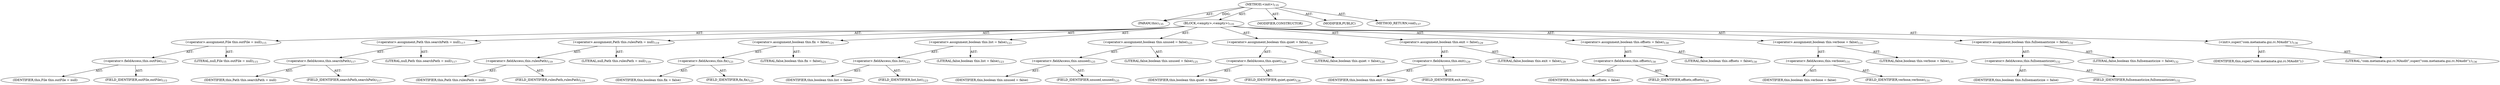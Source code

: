 digraph "&lt;init&gt;" {  
"111669149696" [label = <(METHOD,&lt;init&gt;)<SUB>135</SUB>> ]
"115964117006" [label = <(PARAM,this)<SUB>135</SUB>> ]
"25769803776" [label = <(BLOCK,&lt;empty&gt;,&lt;empty&gt;)<SUB>135</SUB>> ]
"30064771073" [label = <(&lt;operator&gt;.assignment,File this.outFile = null)<SUB>115</SUB>> ]
"30064771074" [label = <(&lt;operator&gt;.fieldAccess,this.outFile)<SUB>115</SUB>> ]
"68719476755" [label = <(IDENTIFIER,this,File this.outFile = null)> ]
"55834574848" [label = <(FIELD_IDENTIFIER,outFile,outFile)<SUB>115</SUB>> ]
"90194313217" [label = <(LITERAL,null,File this.outFile = null)<SUB>115</SUB>> ]
"30064771075" [label = <(&lt;operator&gt;.assignment,Path this.searchPath = null)<SUB>117</SUB>> ]
"30064771076" [label = <(&lt;operator&gt;.fieldAccess,this.searchPath)<SUB>117</SUB>> ]
"68719476756" [label = <(IDENTIFIER,this,Path this.searchPath = null)> ]
"55834574849" [label = <(FIELD_IDENTIFIER,searchPath,searchPath)<SUB>117</SUB>> ]
"90194313218" [label = <(LITERAL,null,Path this.searchPath = null)<SUB>117</SUB>> ]
"30064771077" [label = <(&lt;operator&gt;.assignment,Path this.rulesPath = null)<SUB>119</SUB>> ]
"30064771078" [label = <(&lt;operator&gt;.fieldAccess,this.rulesPath)<SUB>119</SUB>> ]
"68719476757" [label = <(IDENTIFIER,this,Path this.rulesPath = null)> ]
"55834574850" [label = <(FIELD_IDENTIFIER,rulesPath,rulesPath)<SUB>119</SUB>> ]
"90194313219" [label = <(LITERAL,null,Path this.rulesPath = null)<SUB>119</SUB>> ]
"30064771079" [label = <(&lt;operator&gt;.assignment,boolean this.fix = false)<SUB>121</SUB>> ]
"30064771080" [label = <(&lt;operator&gt;.fieldAccess,this.fix)<SUB>121</SUB>> ]
"68719476758" [label = <(IDENTIFIER,this,boolean this.fix = false)> ]
"55834574851" [label = <(FIELD_IDENTIFIER,fix,fix)<SUB>121</SUB>> ]
"90194313220" [label = <(LITERAL,false,boolean this.fix = false)<SUB>121</SUB>> ]
"30064771081" [label = <(&lt;operator&gt;.assignment,boolean this.list = false)<SUB>123</SUB>> ]
"30064771082" [label = <(&lt;operator&gt;.fieldAccess,this.list)<SUB>123</SUB>> ]
"68719476759" [label = <(IDENTIFIER,this,boolean this.list = false)> ]
"55834574852" [label = <(FIELD_IDENTIFIER,list,list)<SUB>123</SUB>> ]
"90194313221" [label = <(LITERAL,false,boolean this.list = false)<SUB>123</SUB>> ]
"30064771083" [label = <(&lt;operator&gt;.assignment,boolean this.unused = false)<SUB>125</SUB>> ]
"30064771084" [label = <(&lt;operator&gt;.fieldAccess,this.unused)<SUB>125</SUB>> ]
"68719476760" [label = <(IDENTIFIER,this,boolean this.unused = false)> ]
"55834574853" [label = <(FIELD_IDENTIFIER,unused,unused)<SUB>125</SUB>> ]
"90194313222" [label = <(LITERAL,false,boolean this.unused = false)<SUB>125</SUB>> ]
"30064771085" [label = <(&lt;operator&gt;.assignment,boolean this.quiet = false)<SUB>128</SUB>> ]
"30064771086" [label = <(&lt;operator&gt;.fieldAccess,this.quiet)<SUB>128</SUB>> ]
"68719476761" [label = <(IDENTIFIER,this,boolean this.quiet = false)> ]
"55834574854" [label = <(FIELD_IDENTIFIER,quiet,quiet)<SUB>128</SUB>> ]
"90194313223" [label = <(LITERAL,false,boolean this.quiet = false)<SUB>128</SUB>> ]
"30064771087" [label = <(&lt;operator&gt;.assignment,boolean this.exit = false)<SUB>129</SUB>> ]
"30064771088" [label = <(&lt;operator&gt;.fieldAccess,this.exit)<SUB>129</SUB>> ]
"68719476762" [label = <(IDENTIFIER,this,boolean this.exit = false)> ]
"55834574855" [label = <(FIELD_IDENTIFIER,exit,exit)<SUB>129</SUB>> ]
"90194313224" [label = <(LITERAL,false,boolean this.exit = false)<SUB>129</SUB>> ]
"30064771089" [label = <(&lt;operator&gt;.assignment,boolean this.offsets = false)<SUB>130</SUB>> ]
"30064771090" [label = <(&lt;operator&gt;.fieldAccess,this.offsets)<SUB>130</SUB>> ]
"68719476763" [label = <(IDENTIFIER,this,boolean this.offsets = false)> ]
"55834574856" [label = <(FIELD_IDENTIFIER,offsets,offsets)<SUB>130</SUB>> ]
"90194313225" [label = <(LITERAL,false,boolean this.offsets = false)<SUB>130</SUB>> ]
"30064771091" [label = <(&lt;operator&gt;.assignment,boolean this.verbose = false)<SUB>131</SUB>> ]
"30064771092" [label = <(&lt;operator&gt;.fieldAccess,this.verbose)<SUB>131</SUB>> ]
"68719476764" [label = <(IDENTIFIER,this,boolean this.verbose = false)> ]
"55834574857" [label = <(FIELD_IDENTIFIER,verbose,verbose)<SUB>131</SUB>> ]
"90194313226" [label = <(LITERAL,false,boolean this.verbose = false)<SUB>131</SUB>> ]
"30064771093" [label = <(&lt;operator&gt;.assignment,boolean this.fullsemanticize = false)<SUB>132</SUB>> ]
"30064771094" [label = <(&lt;operator&gt;.fieldAccess,this.fullsemanticize)<SUB>132</SUB>> ]
"68719476765" [label = <(IDENTIFIER,this,boolean this.fullsemanticize = false)> ]
"55834574858" [label = <(FIELD_IDENTIFIER,fullsemanticize,fullsemanticize)<SUB>132</SUB>> ]
"90194313227" [label = <(LITERAL,false,boolean this.fullsemanticize = false)<SUB>132</SUB>> ]
"30064771072" [label = <(&lt;init&gt;,super(&quot;com.metamata.gui.rc.MAudit&quot;);)<SUB>136</SUB>> ]
"68719476754" [label = <(IDENTIFIER,this,super(&quot;com.metamata.gui.rc.MAudit&quot;);)> ]
"90194313216" [label = <(LITERAL,&quot;com.metamata.gui.rc.MAudit&quot;,super(&quot;com.metamata.gui.rc.MAudit&quot;);)<SUB>136</SUB>> ]
"133143986188" [label = <(MODIFIER,CONSTRUCTOR)> ]
"133143986189" [label = <(MODIFIER,PUBLIC)> ]
"128849018880" [label = <(METHOD_RETURN,void)<SUB>137</SUB>> ]
  "111669149696" -> "115964117006"  [ label = "AST: "] 
  "111669149696" -> "25769803776"  [ label = "AST: "] 
  "111669149696" -> "133143986188"  [ label = "AST: "] 
  "111669149696" -> "133143986189"  [ label = "AST: "] 
  "111669149696" -> "128849018880"  [ label = "AST: "] 
  "25769803776" -> "30064771073"  [ label = "AST: "] 
  "25769803776" -> "30064771075"  [ label = "AST: "] 
  "25769803776" -> "30064771077"  [ label = "AST: "] 
  "25769803776" -> "30064771079"  [ label = "AST: "] 
  "25769803776" -> "30064771081"  [ label = "AST: "] 
  "25769803776" -> "30064771083"  [ label = "AST: "] 
  "25769803776" -> "30064771085"  [ label = "AST: "] 
  "25769803776" -> "30064771087"  [ label = "AST: "] 
  "25769803776" -> "30064771089"  [ label = "AST: "] 
  "25769803776" -> "30064771091"  [ label = "AST: "] 
  "25769803776" -> "30064771093"  [ label = "AST: "] 
  "25769803776" -> "30064771072"  [ label = "AST: "] 
  "30064771073" -> "30064771074"  [ label = "AST: "] 
  "30064771073" -> "90194313217"  [ label = "AST: "] 
  "30064771074" -> "68719476755"  [ label = "AST: "] 
  "30064771074" -> "55834574848"  [ label = "AST: "] 
  "30064771075" -> "30064771076"  [ label = "AST: "] 
  "30064771075" -> "90194313218"  [ label = "AST: "] 
  "30064771076" -> "68719476756"  [ label = "AST: "] 
  "30064771076" -> "55834574849"  [ label = "AST: "] 
  "30064771077" -> "30064771078"  [ label = "AST: "] 
  "30064771077" -> "90194313219"  [ label = "AST: "] 
  "30064771078" -> "68719476757"  [ label = "AST: "] 
  "30064771078" -> "55834574850"  [ label = "AST: "] 
  "30064771079" -> "30064771080"  [ label = "AST: "] 
  "30064771079" -> "90194313220"  [ label = "AST: "] 
  "30064771080" -> "68719476758"  [ label = "AST: "] 
  "30064771080" -> "55834574851"  [ label = "AST: "] 
  "30064771081" -> "30064771082"  [ label = "AST: "] 
  "30064771081" -> "90194313221"  [ label = "AST: "] 
  "30064771082" -> "68719476759"  [ label = "AST: "] 
  "30064771082" -> "55834574852"  [ label = "AST: "] 
  "30064771083" -> "30064771084"  [ label = "AST: "] 
  "30064771083" -> "90194313222"  [ label = "AST: "] 
  "30064771084" -> "68719476760"  [ label = "AST: "] 
  "30064771084" -> "55834574853"  [ label = "AST: "] 
  "30064771085" -> "30064771086"  [ label = "AST: "] 
  "30064771085" -> "90194313223"  [ label = "AST: "] 
  "30064771086" -> "68719476761"  [ label = "AST: "] 
  "30064771086" -> "55834574854"  [ label = "AST: "] 
  "30064771087" -> "30064771088"  [ label = "AST: "] 
  "30064771087" -> "90194313224"  [ label = "AST: "] 
  "30064771088" -> "68719476762"  [ label = "AST: "] 
  "30064771088" -> "55834574855"  [ label = "AST: "] 
  "30064771089" -> "30064771090"  [ label = "AST: "] 
  "30064771089" -> "90194313225"  [ label = "AST: "] 
  "30064771090" -> "68719476763"  [ label = "AST: "] 
  "30064771090" -> "55834574856"  [ label = "AST: "] 
  "30064771091" -> "30064771092"  [ label = "AST: "] 
  "30064771091" -> "90194313226"  [ label = "AST: "] 
  "30064771092" -> "68719476764"  [ label = "AST: "] 
  "30064771092" -> "55834574857"  [ label = "AST: "] 
  "30064771093" -> "30064771094"  [ label = "AST: "] 
  "30064771093" -> "90194313227"  [ label = "AST: "] 
  "30064771094" -> "68719476765"  [ label = "AST: "] 
  "30064771094" -> "55834574858"  [ label = "AST: "] 
  "30064771072" -> "68719476754"  [ label = "AST: "] 
  "30064771072" -> "90194313216"  [ label = "AST: "] 
  "111669149696" -> "115964117006"  [ label = "DDG: "] 
}
